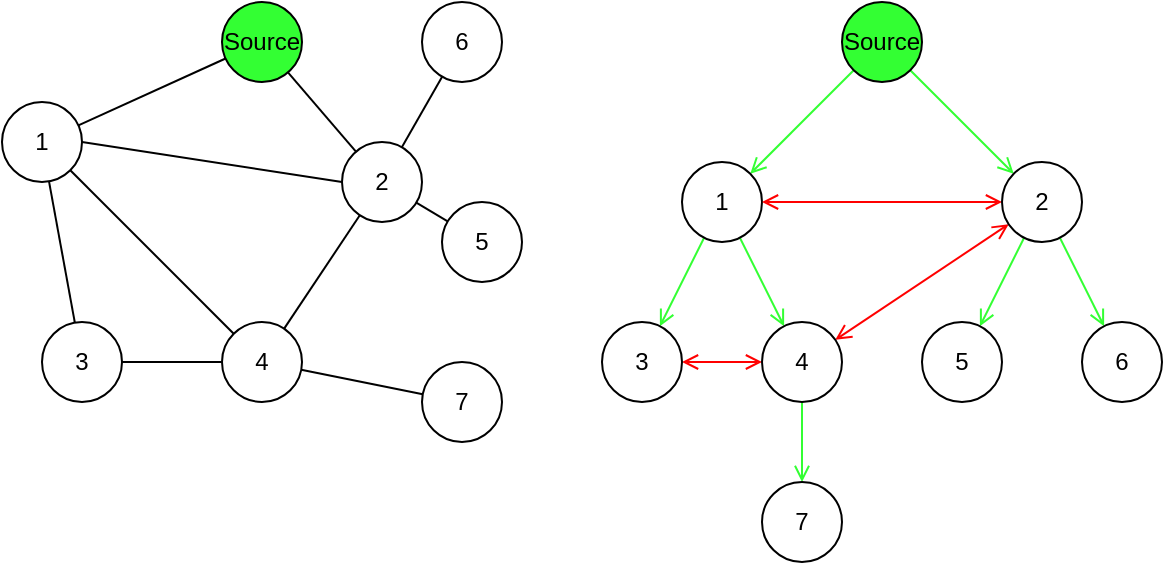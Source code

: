 <mxfile>
    <diagram id="hxMOyYI4pJGjVrjMZYMo" name="Page-1">
        <mxGraphModel dx="854" dy="1290" grid="1" gridSize="10" guides="1" tooltips="1" connect="1" arrows="1" fold="1" page="1" pageScale="1" pageWidth="850" pageHeight="1100" math="0" shadow="0">
            <root>
                <mxCell id="0"/>
                <mxCell id="1" parent="0"/>
                <mxCell id="56" style="edgeStyle=none;html=1;endArrow=open;endFill=0;strokeColor=#33FF33;" edge="1" parent="1" source="48" target="49">
                    <mxGeometry relative="1" as="geometry"/>
                </mxCell>
                <mxCell id="57" style="edgeStyle=none;html=1;endArrow=open;endFill=0;strokeColor=#33FF33;" edge="1" parent="1" source="48" target="53">
                    <mxGeometry relative="1" as="geometry"/>
                </mxCell>
                <mxCell id="48" value="Source" style="ellipse;whiteSpace=wrap;html=1;aspect=fixed;strokeColor=#000000;fillColor=#33FF33;fontColor=#000000;" vertex="1" parent="1">
                    <mxGeometry x="460" y="10" width="40" height="40" as="geometry"/>
                </mxCell>
                <mxCell id="58" style="edgeStyle=none;html=1;endArrow=open;endFill=0;strokeColor=#33FF33;" edge="1" parent="1" source="49" target="51">
                    <mxGeometry relative="1" as="geometry"/>
                </mxCell>
                <mxCell id="59" style="edgeStyle=none;html=1;endArrow=open;endFill=0;strokeColor=#33FF33;" edge="1" parent="1" source="49" target="52">
                    <mxGeometry relative="1" as="geometry"/>
                </mxCell>
                <mxCell id="49" value="1" style="ellipse;whiteSpace=wrap;html=1;aspect=fixed;strokeColor=#000000;" vertex="1" parent="1">
                    <mxGeometry x="380" y="90" width="40" height="40" as="geometry"/>
                </mxCell>
                <mxCell id="65" style="edgeStyle=none;html=1;exitX=1;exitY=0.5;exitDx=0;exitDy=0;entryX=0;entryY=0.5;entryDx=0;entryDy=0;endArrow=open;endFill=0;strokeColor=#FF0000;startArrow=open;startFill=0;" edge="1" parent="1" source="51" target="52">
                    <mxGeometry relative="1" as="geometry"/>
                </mxCell>
                <mxCell id="51" value="3" style="ellipse;whiteSpace=wrap;html=1;aspect=fixed;strokeColor=#000000;" vertex="1" parent="1">
                    <mxGeometry x="340" y="170" width="40" height="40" as="geometry"/>
                </mxCell>
                <mxCell id="64" style="edgeStyle=none;html=1;exitX=0.5;exitY=1;exitDx=0;exitDy=0;endArrow=open;endFill=0;strokeColor=#33FF33;" edge="1" parent="1" source="52" target="63">
                    <mxGeometry relative="1" as="geometry"/>
                </mxCell>
                <mxCell id="68" style="edgeStyle=none;html=1;startArrow=open;startFill=0;endArrow=open;endFill=0;strokeColor=#FF0000;" edge="1" parent="1" source="52" target="53">
                    <mxGeometry relative="1" as="geometry"/>
                </mxCell>
                <mxCell id="52" value="4" style="ellipse;whiteSpace=wrap;html=1;aspect=fixed;strokeColor=#000000;" vertex="1" parent="1">
                    <mxGeometry x="420" y="170" width="40" height="40" as="geometry"/>
                </mxCell>
                <mxCell id="60" style="edgeStyle=none;html=1;endArrow=open;endFill=0;strokeColor=#33FF33;" edge="1" parent="1" source="53" target="54">
                    <mxGeometry relative="1" as="geometry"/>
                </mxCell>
                <mxCell id="61" style="edgeStyle=none;html=1;endArrow=open;endFill=0;strokeColor=#33FF33;" edge="1" parent="1" source="53" target="55">
                    <mxGeometry relative="1" as="geometry"/>
                </mxCell>
                <mxCell id="66" style="edgeStyle=none;html=1;exitX=0;exitY=0.5;exitDx=0;exitDy=0;entryX=1;entryY=0.5;entryDx=0;entryDy=0;endArrow=open;endFill=0;strokeColor=#FF0000;startArrow=open;startFill=0;" edge="1" parent="1" source="53" target="49">
                    <mxGeometry relative="1" as="geometry"/>
                </mxCell>
                <mxCell id="53" value="2" style="ellipse;whiteSpace=wrap;html=1;aspect=fixed;strokeColor=#000000;" vertex="1" parent="1">
                    <mxGeometry x="540" y="90" width="40" height="40" as="geometry"/>
                </mxCell>
                <mxCell id="54" value="5" style="ellipse;whiteSpace=wrap;html=1;aspect=fixed;strokeColor=#000000;" vertex="1" parent="1">
                    <mxGeometry x="500" y="170" width="40" height="40" as="geometry"/>
                </mxCell>
                <mxCell id="55" value="6" style="ellipse;whiteSpace=wrap;html=1;aspect=fixed;strokeColor=#000000;" vertex="1" parent="1">
                    <mxGeometry x="580" y="170" width="40" height="40" as="geometry"/>
                </mxCell>
                <mxCell id="63" value="7" style="ellipse;whiteSpace=wrap;html=1;aspect=fixed;strokeColor=#000000;" vertex="1" parent="1">
                    <mxGeometry x="420" y="250" width="40" height="40" as="geometry"/>
                </mxCell>
                <mxCell id="69" style="edgeStyle=none;html=1;endArrow=none;endFill=0;strokeColor=#000000;" edge="1" parent="1" source="71" target="74">
                    <mxGeometry relative="1" as="geometry"/>
                </mxCell>
                <mxCell id="70" style="edgeStyle=none;html=1;endArrow=none;endFill=0;strokeColor=#000000;" edge="1" parent="1" source="71" target="83">
                    <mxGeometry relative="1" as="geometry"/>
                </mxCell>
                <mxCell id="71" value="Source" style="ellipse;whiteSpace=wrap;html=1;aspect=fixed;strokeColor=#000000;fillColor=#33FF33;fontColor=#000000;" vertex="1" parent="1">
                    <mxGeometry x="150" y="10" width="40" height="40" as="geometry"/>
                </mxCell>
                <mxCell id="72" style="edgeStyle=none;html=1;endArrow=none;endFill=0;strokeColor=#000000;" edge="1" parent="1" source="74" target="76">
                    <mxGeometry relative="1" as="geometry"/>
                </mxCell>
                <mxCell id="73" style="edgeStyle=none;html=1;endArrow=none;endFill=0;strokeColor=#000000;" edge="1" parent="1" source="74" target="79">
                    <mxGeometry relative="1" as="geometry"/>
                </mxCell>
                <mxCell id="74" value="1" style="ellipse;whiteSpace=wrap;html=1;aspect=fixed;strokeColor=#000000;" vertex="1" parent="1">
                    <mxGeometry x="40" y="60" width="40" height="40" as="geometry"/>
                </mxCell>
                <mxCell id="75" style="edgeStyle=none;html=1;exitX=1;exitY=0.5;exitDx=0;exitDy=0;entryX=0;entryY=0.5;entryDx=0;entryDy=0;endArrow=none;endFill=0;strokeColor=#000000;startArrow=none;startFill=0;" edge="1" parent="1" source="76" target="79">
                    <mxGeometry relative="1" as="geometry"/>
                </mxCell>
                <mxCell id="76" value="3" style="ellipse;whiteSpace=wrap;html=1;aspect=fixed;strokeColor=#000000;" vertex="1" parent="1">
                    <mxGeometry x="60" y="170" width="40" height="40" as="geometry"/>
                </mxCell>
                <mxCell id="77" style="edgeStyle=none;html=1;endArrow=none;endFill=0;strokeColor=#000000;" edge="1" parent="1" source="79" target="86">
                    <mxGeometry relative="1" as="geometry"/>
                </mxCell>
                <mxCell id="78" style="edgeStyle=none;html=1;startArrow=none;startFill=0;endArrow=none;endFill=0;strokeColor=#000000;" edge="1" parent="1" source="79" target="83">
                    <mxGeometry relative="1" as="geometry"/>
                </mxCell>
                <mxCell id="79" value="4" style="ellipse;whiteSpace=wrap;html=1;aspect=fixed;strokeColor=#000000;" vertex="1" parent="1">
                    <mxGeometry x="150" y="170" width="40" height="40" as="geometry"/>
                </mxCell>
                <mxCell id="80" style="edgeStyle=none;html=1;endArrow=none;endFill=0;strokeColor=#000000;" edge="1" parent="1" source="83" target="84">
                    <mxGeometry relative="1" as="geometry"/>
                </mxCell>
                <mxCell id="81" style="edgeStyle=none;html=1;endArrow=none;endFill=0;strokeColor=#000000;" edge="1" parent="1" source="83" target="85">
                    <mxGeometry relative="1" as="geometry"/>
                </mxCell>
                <mxCell id="82" style="edgeStyle=none;html=1;exitX=0;exitY=0.5;exitDx=0;exitDy=0;entryX=1;entryY=0.5;entryDx=0;entryDy=0;endArrow=none;endFill=0;strokeColor=#000000;startArrow=none;startFill=0;" edge="1" parent="1" source="83" target="74">
                    <mxGeometry relative="1" as="geometry"/>
                </mxCell>
                <mxCell id="83" value="2" style="ellipse;whiteSpace=wrap;html=1;aspect=fixed;strokeColor=#000000;" vertex="1" parent="1">
                    <mxGeometry x="210" y="80" width="40" height="40" as="geometry"/>
                </mxCell>
                <mxCell id="84" value="5" style="ellipse;whiteSpace=wrap;html=1;aspect=fixed;strokeColor=#000000;" vertex="1" parent="1">
                    <mxGeometry x="260" y="110" width="40" height="40" as="geometry"/>
                </mxCell>
                <mxCell id="85" value="6" style="ellipse;whiteSpace=wrap;html=1;aspect=fixed;strokeColor=#000000;" vertex="1" parent="1">
                    <mxGeometry x="250" y="10" width="40" height="40" as="geometry"/>
                </mxCell>
                <mxCell id="86" value="7" style="ellipse;whiteSpace=wrap;html=1;aspect=fixed;strokeColor=#000000;" vertex="1" parent="1">
                    <mxGeometry x="250" y="190" width="40" height="40" as="geometry"/>
                </mxCell>
            </root>
        </mxGraphModel>
    </diagram>
</mxfile>